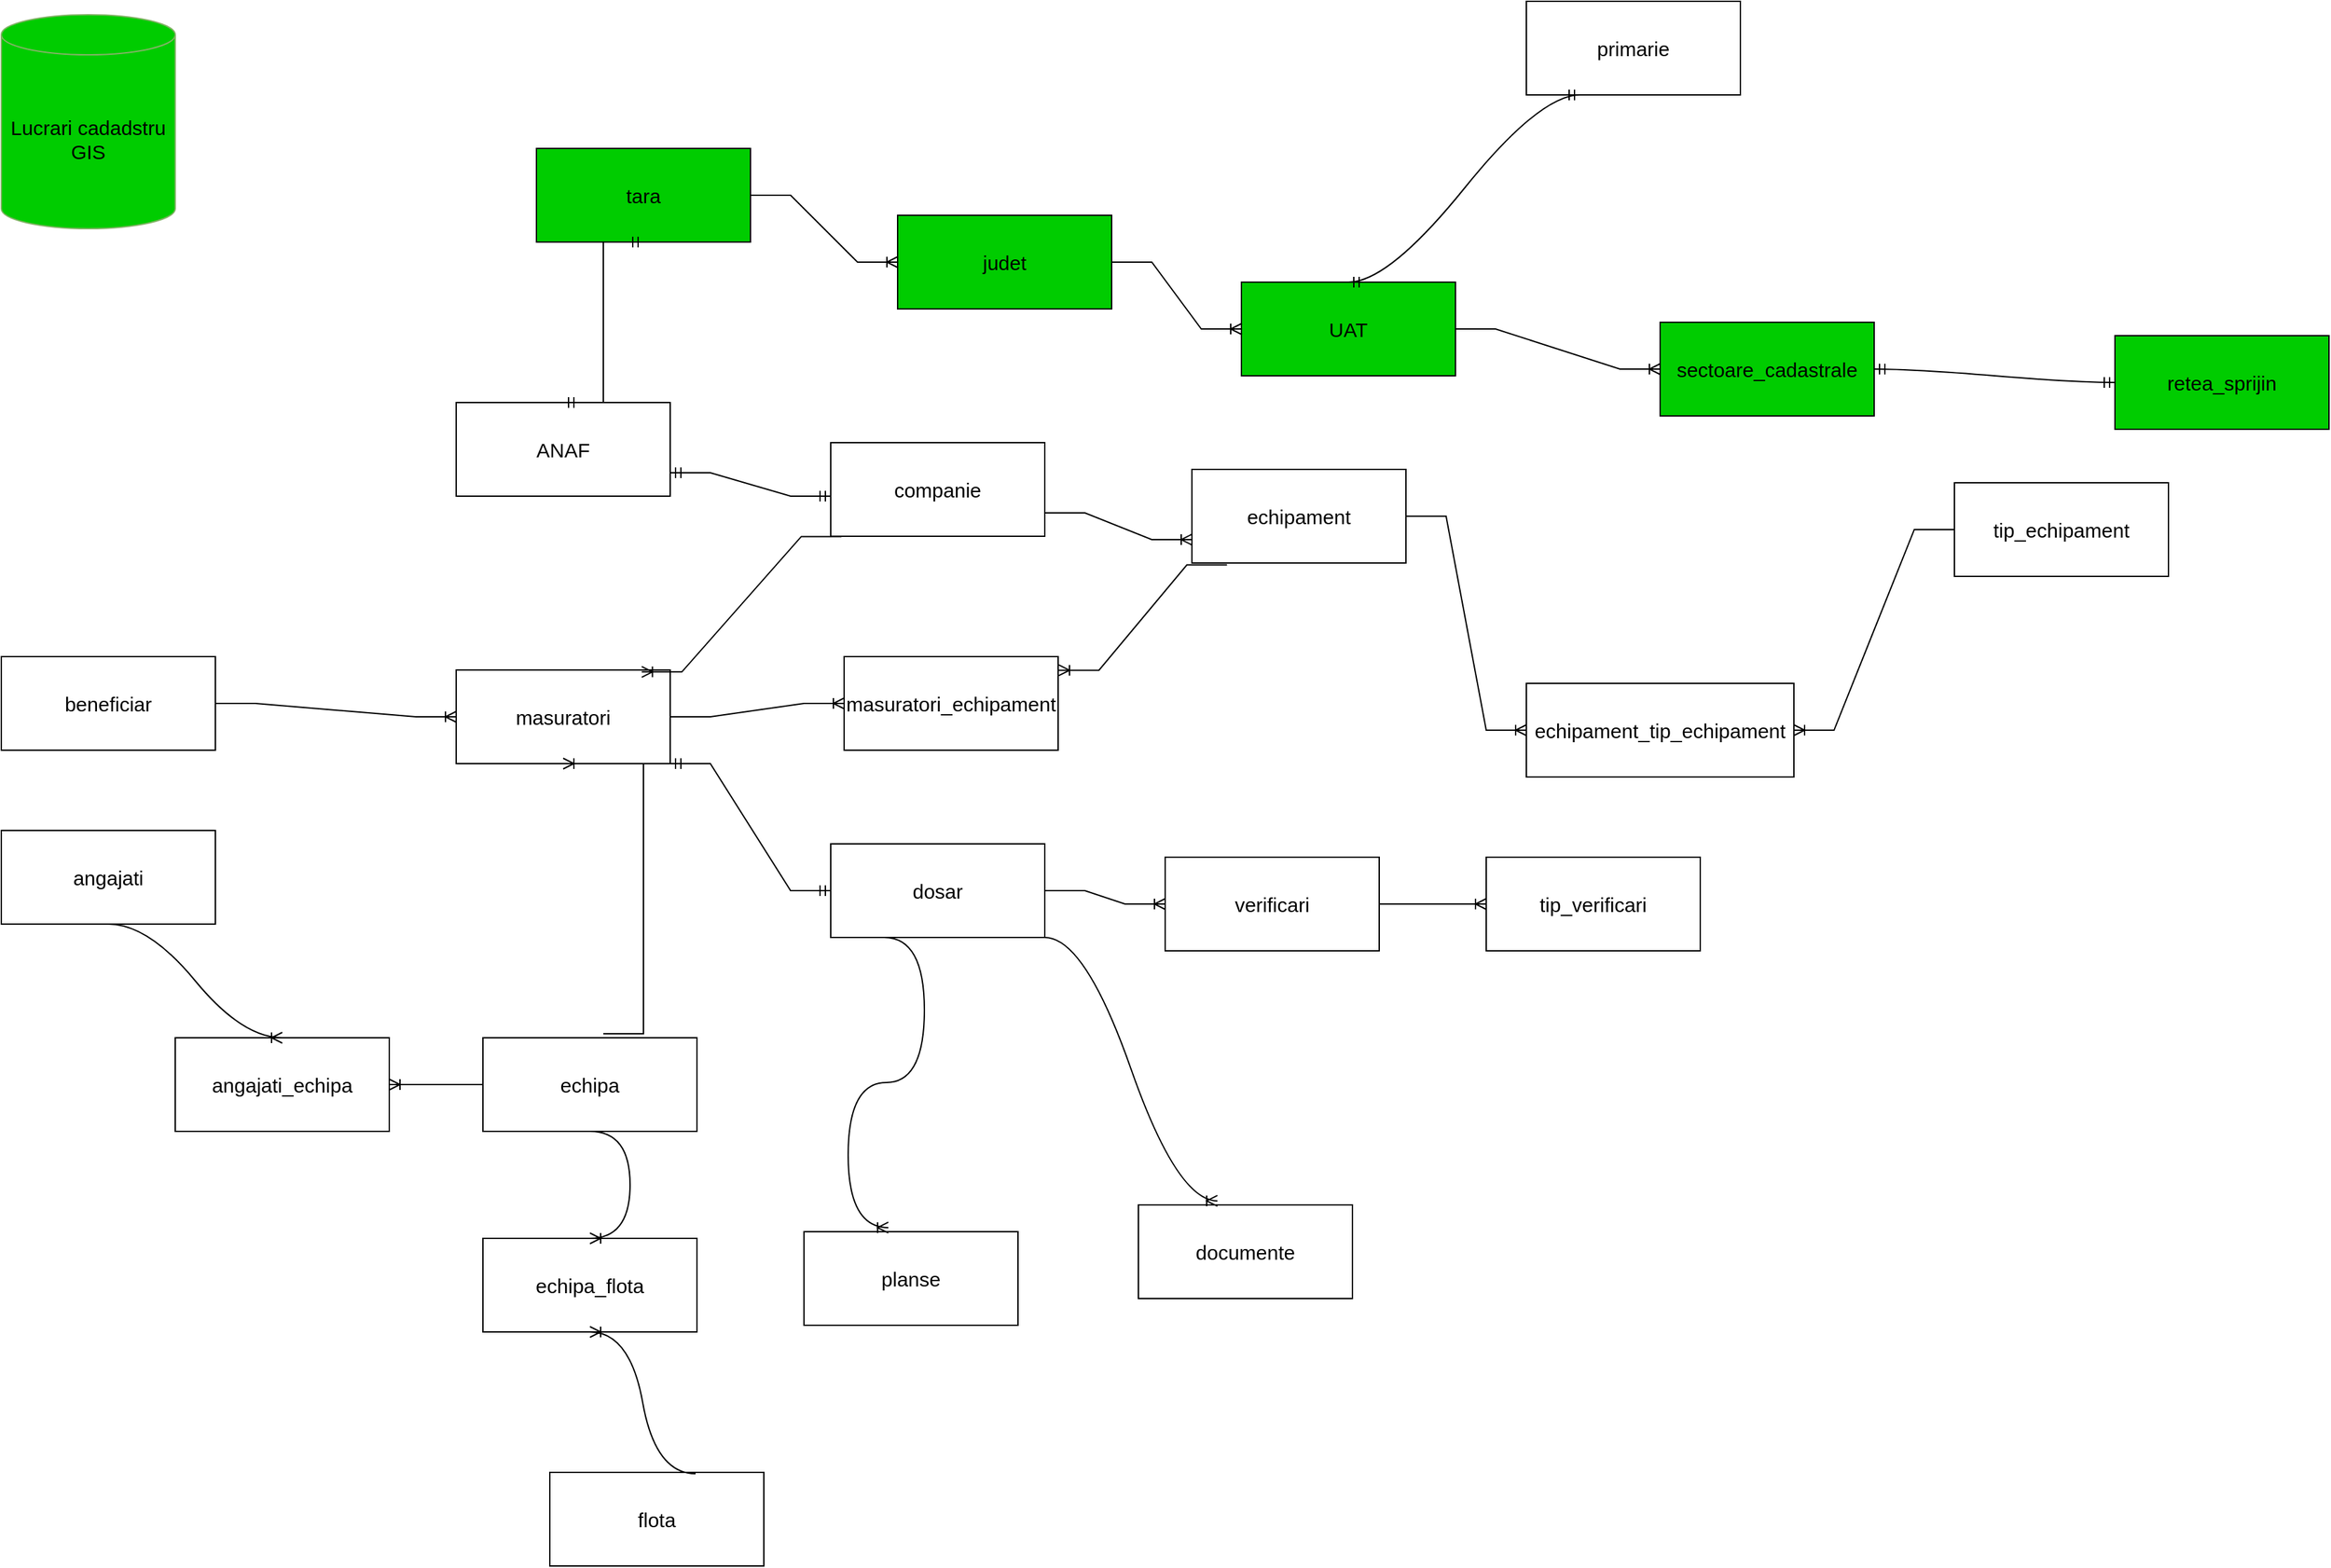 <mxfile version="22.1.4" type="github">
  <diagram name="Pagină-1" id="bRxWwBNqt0c-3LS7djKt">
    <mxGraphModel dx="2275" dy="4289" grid="1" gridSize="10" guides="1" tooltips="1" connect="1" arrows="1" fold="1" page="1" pageScale="1" pageWidth="827" pageHeight="1169" math="0" shadow="0">
      <root>
        <mxCell id="0" />
        <mxCell id="1" parent="0" />
        <mxCell id="CSEjm_ukC-roUuF_pxlE-1" value="&lt;font style=&quot;font-size: 15px;&quot;&gt;Lucrari cadadstru&lt;br&gt;GIS&lt;/font&gt;" style="shape=cylinder3;whiteSpace=wrap;html=1;boundedLbl=1;backgroundOutline=1;size=15;fillColor=#00CC00;strokeColor=#82B366;labelBackgroundColor=none;" parent="1" vertex="1">
          <mxGeometry x="-260" y="-60" width="130" height="160" as="geometry" />
        </mxCell>
        <mxCell id="CSEjm_ukC-roUuF_pxlE-2" value="&lt;font style=&quot;font-size: 15px;&quot;&gt;sectoare_cadastrale&lt;/font&gt;" style="rounded=0;whiteSpace=wrap;html=1;fillColor=#00CC00;" parent="1" vertex="1">
          <mxGeometry x="980" y="170" width="160" height="70" as="geometry" />
        </mxCell>
        <mxCell id="CSEjm_ukC-roUuF_pxlE-4" value="&lt;font style=&quot;font-size: 15px;&quot;&gt;retea_sprijin&lt;/font&gt;" style="rounded=0;whiteSpace=wrap;html=1;fillColor=#00CC00;" parent="1" vertex="1">
          <mxGeometry x="1320" y="180" width="160" height="70" as="geometry" />
        </mxCell>
        <mxCell id="CSEjm_ukC-roUuF_pxlE-5" value="&lt;font style=&quot;font-size: 15px;&quot;&gt;echipa&lt;/font&gt;" style="rounded=0;whiteSpace=wrap;html=1;" parent="1" vertex="1">
          <mxGeometry x="100" y="705" width="160" height="70" as="geometry" />
        </mxCell>
        <mxCell id="CSEjm_ukC-roUuF_pxlE-6" value="&lt;font style=&quot;font-size: 15px;&quot;&gt;angajati&lt;/font&gt;" style="rounded=0;whiteSpace=wrap;html=1;" parent="1" vertex="1">
          <mxGeometry x="-260" y="550" width="160" height="70" as="geometry" />
        </mxCell>
        <mxCell id="CSEjm_ukC-roUuF_pxlE-7" value="&lt;font style=&quot;font-size: 15px;&quot;&gt;echipament&lt;br&gt;&lt;/font&gt;" style="rounded=0;whiteSpace=wrap;html=1;" parent="1" vertex="1">
          <mxGeometry x="630" y="280" width="160" height="70" as="geometry" />
        </mxCell>
        <mxCell id="CSEjm_ukC-roUuF_pxlE-9" value="&lt;font style=&quot;font-size: 15px;&quot;&gt;flota&lt;/font&gt;" style="rounded=0;whiteSpace=wrap;html=1;" parent="1" vertex="1">
          <mxGeometry x="150" y="1030" width="160" height="70" as="geometry" />
        </mxCell>
        <mxCell id="CSEjm_ukC-roUuF_pxlE-10" value="&lt;font style=&quot;font-size: 15px;&quot;&gt;documente&lt;/font&gt;" style="rounded=0;whiteSpace=wrap;html=1;" parent="1" vertex="1">
          <mxGeometry x="590" y="830" width="160" height="70" as="geometry" />
        </mxCell>
        <mxCell id="CSEjm_ukC-roUuF_pxlE-11" value="&lt;font style=&quot;font-size: 15px;&quot;&gt;masuratori&lt;/font&gt;" style="rounded=0;whiteSpace=wrap;html=1;" parent="1" vertex="1">
          <mxGeometry x="80" y="430" width="160" height="70" as="geometry" />
        </mxCell>
        <mxCell id="CSEjm_ukC-roUuF_pxlE-12" value="&lt;font style=&quot;font-size: 15px;&quot;&gt;primarie&lt;/font&gt;" style="rounded=0;whiteSpace=wrap;html=1;" parent="1" vertex="1">
          <mxGeometry x="880" y="-70" width="160" height="70" as="geometry" />
        </mxCell>
        <mxCell id="CSEjm_ukC-roUuF_pxlE-13" value="&lt;font style=&quot;font-size: 15px;&quot;&gt;beneficiar&lt;/font&gt;" style="rounded=0;whiteSpace=wrap;html=1;" parent="1" vertex="1">
          <mxGeometry x="-260" y="420" width="160" height="70" as="geometry" />
        </mxCell>
        <mxCell id="CSEjm_ukC-roUuF_pxlE-15" value="&lt;font style=&quot;font-size: 15px;&quot;&gt;dosar&lt;/font&gt;" style="rounded=0;whiteSpace=wrap;html=1;" parent="1" vertex="1">
          <mxGeometry x="360" y="560" width="160" height="70" as="geometry" />
        </mxCell>
        <mxCell id="CSEjm_ukC-roUuF_pxlE-17" value="&lt;font style=&quot;font-size: 15px;&quot;&gt;planse&lt;/font&gt;" style="rounded=0;whiteSpace=wrap;html=1;" parent="1" vertex="1">
          <mxGeometry x="340" y="850" width="160" height="70" as="geometry" />
        </mxCell>
        <mxCell id="CSEjm_ukC-roUuF_pxlE-20" value="&lt;font style=&quot;font-size: 15px;&quot;&gt;verificari&lt;/font&gt;" style="rounded=0;whiteSpace=wrap;html=1;" parent="1" vertex="1">
          <mxGeometry x="610" y="570" width="160" height="70" as="geometry" />
        </mxCell>
        <mxCell id="O0qFM0V7ysI8Hi2hmVqK-1" value="&lt;span style=&quot;font-size: 15px;&quot;&gt;UAT&lt;/span&gt;" style="rounded=0;whiteSpace=wrap;html=1;fillColor=#00CC00;" vertex="1" parent="1">
          <mxGeometry x="667" y="140" width="160" height="70" as="geometry" />
        </mxCell>
        <mxCell id="O0qFM0V7ysI8Hi2hmVqK-2" value="" style="edgeStyle=entityRelationEdgeStyle;fontSize=12;html=1;endArrow=ERoneToMany;rounded=0;" edge="1" parent="1" source="O0qFM0V7ysI8Hi2hmVqK-1" target="CSEjm_ukC-roUuF_pxlE-2">
          <mxGeometry width="100" height="100" relative="1" as="geometry">
            <mxPoint x="210" y="190" as="sourcePoint" />
            <mxPoint x="310" y="90" as="targetPoint" />
            <Array as="points">
              <mxPoint x="150" y="210" />
              <mxPoint x="200" y="220" />
            </Array>
          </mxGeometry>
        </mxCell>
        <mxCell id="O0qFM0V7ysI8Hi2hmVqK-3" value="&lt;span style=&quot;font-size: 15px;&quot;&gt;judet&lt;/span&gt;" style="rounded=0;whiteSpace=wrap;html=1;fillColor=#00CC00;" vertex="1" parent="1">
          <mxGeometry x="410" y="90" width="160" height="70" as="geometry" />
        </mxCell>
        <mxCell id="O0qFM0V7ysI8Hi2hmVqK-4" value="" style="edgeStyle=entityRelationEdgeStyle;fontSize=12;html=1;endArrow=ERoneToMany;rounded=0;entryX=0;entryY=0.5;entryDx=0;entryDy=0;" edge="1" parent="1" source="O0qFM0V7ysI8Hi2hmVqK-3" target="O0qFM0V7ysI8Hi2hmVqK-1">
          <mxGeometry width="100" height="100" relative="1" as="geometry">
            <mxPoint x="290" y="100" as="sourcePoint" />
            <mxPoint x="390" as="targetPoint" />
          </mxGeometry>
        </mxCell>
        <mxCell id="O0qFM0V7ysI8Hi2hmVqK-5" value="&lt;span style=&quot;font-size: 15px;&quot;&gt;tara&lt;/span&gt;" style="rounded=0;whiteSpace=wrap;html=1;fillColor=#00CC00;" vertex="1" parent="1">
          <mxGeometry x="140" y="40" width="160" height="70" as="geometry" />
        </mxCell>
        <mxCell id="O0qFM0V7ysI8Hi2hmVqK-6" value="" style="edgeStyle=entityRelationEdgeStyle;fontSize=12;html=1;endArrow=ERoneToMany;rounded=0;exitX=1;exitY=0.5;exitDx=0;exitDy=0;entryX=0;entryY=0.5;entryDx=0;entryDy=0;" edge="1" parent="1" source="O0qFM0V7ysI8Hi2hmVqK-5" target="O0qFM0V7ysI8Hi2hmVqK-3">
          <mxGeometry width="100" height="100" relative="1" as="geometry">
            <mxPoint x="290" y="100" as="sourcePoint" />
            <mxPoint x="390" as="targetPoint" />
            <Array as="points">
              <mxPoint x="300" y="90" />
              <mxPoint x="310" y="90" />
              <mxPoint x="300" y="80" />
            </Array>
          </mxGeometry>
        </mxCell>
        <mxCell id="O0qFM0V7ysI8Hi2hmVqK-9" value="&lt;font style=&quot;font-size: 15px;&quot;&gt;companie&lt;br&gt;&lt;/font&gt;" style="rounded=0;whiteSpace=wrap;html=1;" vertex="1" parent="1">
          <mxGeometry x="360" y="260" width="160" height="70" as="geometry" />
        </mxCell>
        <mxCell id="O0qFM0V7ysI8Hi2hmVqK-10" value="" style="edgeStyle=entityRelationEdgeStyle;fontSize=12;html=1;endArrow=ERoneToMany;rounded=0;exitX=1;exitY=0.75;exitDx=0;exitDy=0;entryX=0;entryY=0.75;entryDx=0;entryDy=0;" edge="1" parent="1" source="O0qFM0V7ysI8Hi2hmVqK-9" target="CSEjm_ukC-roUuF_pxlE-7">
          <mxGeometry width="100" height="100" relative="1" as="geometry">
            <mxPoint x="200" y="280" as="sourcePoint" />
            <mxPoint x="300" y="180" as="targetPoint" />
          </mxGeometry>
        </mxCell>
        <mxCell id="O0qFM0V7ysI8Hi2hmVqK-11" value="&lt;font style=&quot;font-size: 15px;&quot;&gt;ANAF&lt;br&gt;&lt;/font&gt;" style="rounded=0;whiteSpace=wrap;html=1;" vertex="1" parent="1">
          <mxGeometry x="80" y="230" width="160" height="70" as="geometry" />
        </mxCell>
        <mxCell id="O0qFM0V7ysI8Hi2hmVqK-12" value="" style="edgeStyle=entityRelationEdgeStyle;fontSize=12;html=1;endArrow=ERmandOne;startArrow=ERmandOne;rounded=0;entryX=1;entryY=0.75;entryDx=0;entryDy=0;exitX=0;exitY=0.571;exitDx=0;exitDy=0;exitPerimeter=0;" edge="1" parent="1" source="O0qFM0V7ysI8Hi2hmVqK-9" target="O0qFM0V7ysI8Hi2hmVqK-11">
          <mxGeometry width="100" height="100" relative="1" as="geometry">
            <mxPoint x="50" y="460" as="sourcePoint" />
            <mxPoint x="150" y="360" as="targetPoint" />
            <Array as="points">
              <mxPoint x="110" y="260" />
            </Array>
          </mxGeometry>
        </mxCell>
        <mxCell id="O0qFM0V7ysI8Hi2hmVqK-13" value="" style="edgeStyle=entityRelationEdgeStyle;fontSize=12;html=1;endArrow=ERmandOne;startArrow=ERmandOne;rounded=0;entryX=0.5;entryY=1;entryDx=0;entryDy=0;exitX=0.5;exitY=0;exitDx=0;exitDy=0;" edge="1" parent="1" source="O0qFM0V7ysI8Hi2hmVqK-11" target="O0qFM0V7ysI8Hi2hmVqK-5">
          <mxGeometry width="100" height="100" relative="1" as="geometry">
            <mxPoint x="160" y="210" as="sourcePoint" />
            <mxPoint x="260" y="110" as="targetPoint" />
            <Array as="points">
              <mxPoint x="200" y="170" />
            </Array>
          </mxGeometry>
        </mxCell>
        <mxCell id="O0qFM0V7ysI8Hi2hmVqK-14" value="" style="edgeStyle=entityRelationEdgeStyle;fontSize=12;html=1;endArrow=ERoneToMany;rounded=0;exitX=0.05;exitY=1.003;exitDx=0;exitDy=0;exitPerimeter=0;entryX=0.867;entryY=0.02;entryDx=0;entryDy=0;entryPerimeter=0;" edge="1" parent="1" source="O0qFM0V7ysI8Hi2hmVqK-9" target="CSEjm_ukC-roUuF_pxlE-11">
          <mxGeometry width="100" height="100" relative="1" as="geometry">
            <mxPoint x="350" y="360" as="sourcePoint" />
            <mxPoint x="450" y="260" as="targetPoint" />
          </mxGeometry>
        </mxCell>
        <mxCell id="O0qFM0V7ysI8Hi2hmVqK-16" value="&lt;font style=&quot;font-size: 15px;&quot;&gt;masuratori_echipament&lt;br&gt;&lt;/font&gt;" style="rounded=0;whiteSpace=wrap;html=1;" vertex="1" parent="1">
          <mxGeometry x="370" y="420" width="160" height="70" as="geometry" />
        </mxCell>
        <mxCell id="O0qFM0V7ysI8Hi2hmVqK-17" value="" style="edgeStyle=entityRelationEdgeStyle;fontSize=12;html=1;endArrow=ERoneToMany;rounded=0;exitX=1;exitY=0.5;exitDx=0;exitDy=0;entryX=0;entryY=0.5;entryDx=0;entryDy=0;" edge="1" parent="1" source="CSEjm_ukC-roUuF_pxlE-11" target="O0qFM0V7ysI8Hi2hmVqK-16">
          <mxGeometry width="100" height="100" relative="1" as="geometry">
            <mxPoint x="380" y="360" as="sourcePoint" />
            <mxPoint x="480" y="260" as="targetPoint" />
          </mxGeometry>
        </mxCell>
        <mxCell id="O0qFM0V7ysI8Hi2hmVqK-18" value="" style="edgeStyle=entityRelationEdgeStyle;fontSize=12;html=1;endArrow=ERoneToMany;rounded=0;exitX=0.164;exitY=1.02;exitDx=0;exitDy=0;entryX=1.003;entryY=0.146;entryDx=0;entryDy=0;entryPerimeter=0;exitPerimeter=0;" edge="1" parent="1" source="CSEjm_ukC-roUuF_pxlE-7" target="O0qFM0V7ysI8Hi2hmVqK-16">
          <mxGeometry width="100" height="100" relative="1" as="geometry">
            <mxPoint x="380" y="360" as="sourcePoint" />
            <mxPoint x="480" y="260" as="targetPoint" />
          </mxGeometry>
        </mxCell>
        <mxCell id="O0qFM0V7ysI8Hi2hmVqK-20" value="&lt;font style=&quot;font-size: 15px;&quot;&gt;angajati_echipa&lt;/font&gt;" style="rounded=0;whiteSpace=wrap;html=1;" vertex="1" parent="1">
          <mxGeometry x="-130" y="705" width="160" height="70" as="geometry" />
        </mxCell>
        <mxCell id="O0qFM0V7ysI8Hi2hmVqK-22" value="" style="edgeStyle=entityRelationEdgeStyle;fontSize=12;html=1;endArrow=ERoneToMany;exitX=0.5;exitY=1;exitDx=0;exitDy=0;entryX=0.5;entryY=0;entryDx=0;entryDy=0;curved=1;" edge="1" parent="1" source="CSEjm_ukC-roUuF_pxlE-6" target="O0qFM0V7ysI8Hi2hmVqK-20">
          <mxGeometry width="100" height="100" relative="1" as="geometry">
            <mxPoint x="-10" y="595" as="sourcePoint" />
            <mxPoint x="90" y="495" as="targetPoint" />
            <Array as="points">
              <mxPoint x="-100" y="650" />
              <mxPoint x="-110" y="620" />
            </Array>
          </mxGeometry>
        </mxCell>
        <mxCell id="O0qFM0V7ysI8Hi2hmVqK-23" value="" style="edgeStyle=entityRelationEdgeStyle;fontSize=12;html=1;endArrow=ERoneToMany;rounded=0;exitX=0;exitY=0.5;exitDx=0;exitDy=0;entryX=1;entryY=0.5;entryDx=0;entryDy=0;" edge="1" parent="1" source="CSEjm_ukC-roUuF_pxlE-5" target="O0qFM0V7ysI8Hi2hmVqK-20">
          <mxGeometry width="100" height="100" relative="1" as="geometry">
            <mxPoint x="-10" y="595" as="sourcePoint" />
            <mxPoint x="90" y="495" as="targetPoint" />
          </mxGeometry>
        </mxCell>
        <mxCell id="O0qFM0V7ysI8Hi2hmVqK-24" value="" style="edgeStyle=entityRelationEdgeStyle;fontSize=12;html=1;endArrow=ERoneToMany;rounded=0;entryX=0.5;entryY=1;entryDx=0;entryDy=0;" edge="1" parent="1" target="CSEjm_ukC-roUuF_pxlE-11">
          <mxGeometry width="100" height="100" relative="1" as="geometry">
            <mxPoint x="190" y="702" as="sourcePoint" />
            <mxPoint x="430" y="440" as="targetPoint" />
          </mxGeometry>
        </mxCell>
        <mxCell id="O0qFM0V7ysI8Hi2hmVqK-25" value="&lt;font style=&quot;font-size: 15px;&quot;&gt;echipa_flota&lt;/font&gt;" style="rounded=0;whiteSpace=wrap;html=1;" vertex="1" parent="1">
          <mxGeometry x="100" y="855" width="160" height="70" as="geometry" />
        </mxCell>
        <mxCell id="O0qFM0V7ysI8Hi2hmVqK-26" value="" style="edgeStyle=entityRelationEdgeStyle;fontSize=12;html=1;endArrow=ERoneToMany;curved=1;exitX=0.681;exitY=0.014;exitDx=0;exitDy=0;entryX=0.5;entryY=1;entryDx=0;entryDy=0;exitPerimeter=0;" edge="1" parent="1" source="CSEjm_ukC-roUuF_pxlE-9" target="O0qFM0V7ysI8Hi2hmVqK-25">
          <mxGeometry width="100" height="100" relative="1" as="geometry">
            <mxPoint x="450" y="390" as="sourcePoint" />
            <mxPoint x="550" y="290" as="targetPoint" />
          </mxGeometry>
        </mxCell>
        <mxCell id="O0qFM0V7ysI8Hi2hmVqK-27" value="" style="edgeStyle=entityRelationEdgeStyle;fontSize=12;html=1;endArrow=ERoneToMany;exitX=0.5;exitY=1;exitDx=0;exitDy=0;curved=1;entryX=0.5;entryY=0;entryDx=0;entryDy=0;" edge="1" parent="1" source="CSEjm_ukC-roUuF_pxlE-5" target="O0qFM0V7ysI8Hi2hmVqK-25">
          <mxGeometry width="100" height="100" relative="1" as="geometry">
            <mxPoint x="450" y="390" as="sourcePoint" />
            <mxPoint x="550" y="290" as="targetPoint" />
          </mxGeometry>
        </mxCell>
        <mxCell id="O0qFM0V7ysI8Hi2hmVqK-28" value="" style="edgeStyle=entityRelationEdgeStyle;fontSize=12;html=1;endArrow=ERmandOne;startArrow=ERmandOne;entryX=1;entryY=0.5;entryDx=0;entryDy=0;exitX=0;exitY=0.5;exitDx=0;exitDy=0;curved=1;" edge="1" parent="1" source="CSEjm_ukC-roUuF_pxlE-4" target="CSEjm_ukC-roUuF_pxlE-2">
          <mxGeometry width="100" height="100" relative="1" as="geometry">
            <mxPoint x="550" y="590" as="sourcePoint" />
            <mxPoint x="650" y="490" as="targetPoint" />
          </mxGeometry>
        </mxCell>
        <mxCell id="O0qFM0V7ysI8Hi2hmVqK-29" value="" style="edgeStyle=entityRelationEdgeStyle;fontSize=12;html=1;endArrow=ERmandOne;startArrow=ERmandOne;entryX=0.25;entryY=1;entryDx=0;entryDy=0;exitX=0.5;exitY=0;exitDx=0;exitDy=0;curved=1;" edge="1" parent="1" source="O0qFM0V7ysI8Hi2hmVqK-1" target="CSEjm_ukC-roUuF_pxlE-12">
          <mxGeometry width="100" height="100" relative="1" as="geometry">
            <mxPoint x="1040" y="600" as="sourcePoint" />
            <mxPoint x="1140" y="500" as="targetPoint" />
          </mxGeometry>
        </mxCell>
        <mxCell id="O0qFM0V7ysI8Hi2hmVqK-30" value="" style="edgeStyle=entityRelationEdgeStyle;fontSize=12;html=1;endArrow=ERoneToMany;rounded=0;entryX=0;entryY=0.5;entryDx=0;entryDy=0;exitX=1;exitY=0.5;exitDx=0;exitDy=0;" edge="1" parent="1" source="CSEjm_ukC-roUuF_pxlE-13" target="CSEjm_ukC-roUuF_pxlE-11">
          <mxGeometry width="100" height="100" relative="1" as="geometry">
            <mxPoint x="-50" y="500" as="sourcePoint" />
            <mxPoint x="150" y="500" as="targetPoint" />
          </mxGeometry>
        </mxCell>
        <mxCell id="O0qFM0V7ysI8Hi2hmVqK-31" value="&lt;font style=&quot;font-size: 15px;&quot;&gt;tip_echipament&lt;br&gt;&lt;/font&gt;" style="rounded=0;whiteSpace=wrap;html=1;" vertex="1" parent="1">
          <mxGeometry x="1200" y="290" width="160" height="70" as="geometry" />
        </mxCell>
        <mxCell id="O0qFM0V7ysI8Hi2hmVqK-32" value="&lt;font style=&quot;font-size: 15px;&quot;&gt;echipament_tip_echipament&lt;br&gt;&lt;/font&gt;" style="rounded=0;whiteSpace=wrap;html=1;" vertex="1" parent="1">
          <mxGeometry x="880" y="440" width="200" height="70" as="geometry" />
        </mxCell>
        <mxCell id="O0qFM0V7ysI8Hi2hmVqK-33" value="" style="edgeStyle=entityRelationEdgeStyle;fontSize=12;html=1;endArrow=ERoneToMany;rounded=0;exitX=1;exitY=0.5;exitDx=0;exitDy=0;entryX=0;entryY=0.5;entryDx=0;entryDy=0;" edge="1" parent="1" source="CSEjm_ukC-roUuF_pxlE-7" target="O0qFM0V7ysI8Hi2hmVqK-32">
          <mxGeometry width="100" height="100" relative="1" as="geometry">
            <mxPoint x="1480" y="800" as="sourcePoint" />
            <mxPoint x="1580" y="700" as="targetPoint" />
          </mxGeometry>
        </mxCell>
        <mxCell id="O0qFM0V7ysI8Hi2hmVqK-34" value="" style="edgeStyle=entityRelationEdgeStyle;fontSize=12;html=1;endArrow=ERoneToMany;rounded=0;exitX=0;exitY=0.5;exitDx=0;exitDy=0;entryX=1;entryY=0.5;entryDx=0;entryDy=0;" edge="1" parent="1" source="O0qFM0V7ysI8Hi2hmVqK-31" target="O0qFM0V7ysI8Hi2hmVqK-32">
          <mxGeometry width="100" height="100" relative="1" as="geometry">
            <mxPoint x="1010" y="800" as="sourcePoint" />
            <mxPoint x="1110" y="700" as="targetPoint" />
          </mxGeometry>
        </mxCell>
        <mxCell id="O0qFM0V7ysI8Hi2hmVqK-35" value="&lt;font style=&quot;font-size: 15px;&quot;&gt;tip_verificari&lt;/font&gt;" style="rounded=0;whiteSpace=wrap;html=1;" vertex="1" parent="1">
          <mxGeometry x="850" y="570" width="160" height="70" as="geometry" />
        </mxCell>
        <mxCell id="O0qFM0V7ysI8Hi2hmVqK-36" value="" style="edgeStyle=entityRelationEdgeStyle;fontSize=12;html=1;endArrow=ERoneToMany;rounded=0;exitX=1;exitY=0.5;exitDx=0;exitDy=0;entryX=0;entryY=0.5;entryDx=0;entryDy=0;" edge="1" parent="1" source="CSEjm_ukC-roUuF_pxlE-20" target="O0qFM0V7ysI8Hi2hmVqK-35">
          <mxGeometry width="100" height="100" relative="1" as="geometry">
            <mxPoint x="720" y="900" as="sourcePoint" />
            <mxPoint x="820" y="800" as="targetPoint" />
          </mxGeometry>
        </mxCell>
        <mxCell id="O0qFM0V7ysI8Hi2hmVqK-37" value="" style="edgeStyle=entityRelationEdgeStyle;fontSize=12;html=1;endArrow=ERmandOne;startArrow=ERmandOne;rounded=0;exitX=1;exitY=1;exitDx=0;exitDy=0;entryX=0;entryY=0.5;entryDx=0;entryDy=0;" edge="1" parent="1" source="CSEjm_ukC-roUuF_pxlE-11" target="CSEjm_ukC-roUuF_pxlE-15">
          <mxGeometry width="100" height="100" relative="1" as="geometry">
            <mxPoint x="540" y="800" as="sourcePoint" />
            <mxPoint x="640" y="700" as="targetPoint" />
          </mxGeometry>
        </mxCell>
        <mxCell id="O0qFM0V7ysI8Hi2hmVqK-38" value="" style="edgeStyle=entityRelationEdgeStyle;fontSize=12;html=1;endArrow=ERoneToMany;rounded=0;exitX=1;exitY=0.5;exitDx=0;exitDy=0;entryX=0;entryY=0.5;entryDx=0;entryDy=0;" edge="1" parent="1" source="CSEjm_ukC-roUuF_pxlE-15" target="CSEjm_ukC-roUuF_pxlE-20">
          <mxGeometry width="100" height="100" relative="1" as="geometry">
            <mxPoint x="870" y="800" as="sourcePoint" />
            <mxPoint x="970" y="700" as="targetPoint" />
          </mxGeometry>
        </mxCell>
        <mxCell id="O0qFM0V7ysI8Hi2hmVqK-39" value="" style="edgeStyle=entityRelationEdgeStyle;fontSize=12;html=1;endArrow=ERoneToMany;exitX=0.25;exitY=1;exitDx=0;exitDy=0;entryX=0.394;entryY=-0.043;entryDx=0;entryDy=0;entryPerimeter=0;curved=1;" edge="1" parent="1" source="CSEjm_ukC-roUuF_pxlE-15" target="CSEjm_ukC-roUuF_pxlE-17">
          <mxGeometry width="100" height="100" relative="1" as="geometry">
            <mxPoint x="450" y="800" as="sourcePoint" />
            <mxPoint x="550" y="700" as="targetPoint" />
          </mxGeometry>
        </mxCell>
        <mxCell id="O0qFM0V7ysI8Hi2hmVqK-40" value="" style="edgeStyle=entityRelationEdgeStyle;fontSize=12;html=1;endArrow=ERoneToMany;entryX=0.369;entryY=-0.043;entryDx=0;entryDy=0;entryPerimeter=0;exitX=1;exitY=1;exitDx=0;exitDy=0;curved=1;" edge="1" parent="1" source="CSEjm_ukC-roUuF_pxlE-15" target="CSEjm_ukC-roUuF_pxlE-10">
          <mxGeometry width="100" height="100" relative="1" as="geometry">
            <mxPoint x="450" y="800" as="sourcePoint" />
            <mxPoint x="550" y="700" as="targetPoint" />
          </mxGeometry>
        </mxCell>
      </root>
    </mxGraphModel>
  </diagram>
</mxfile>
